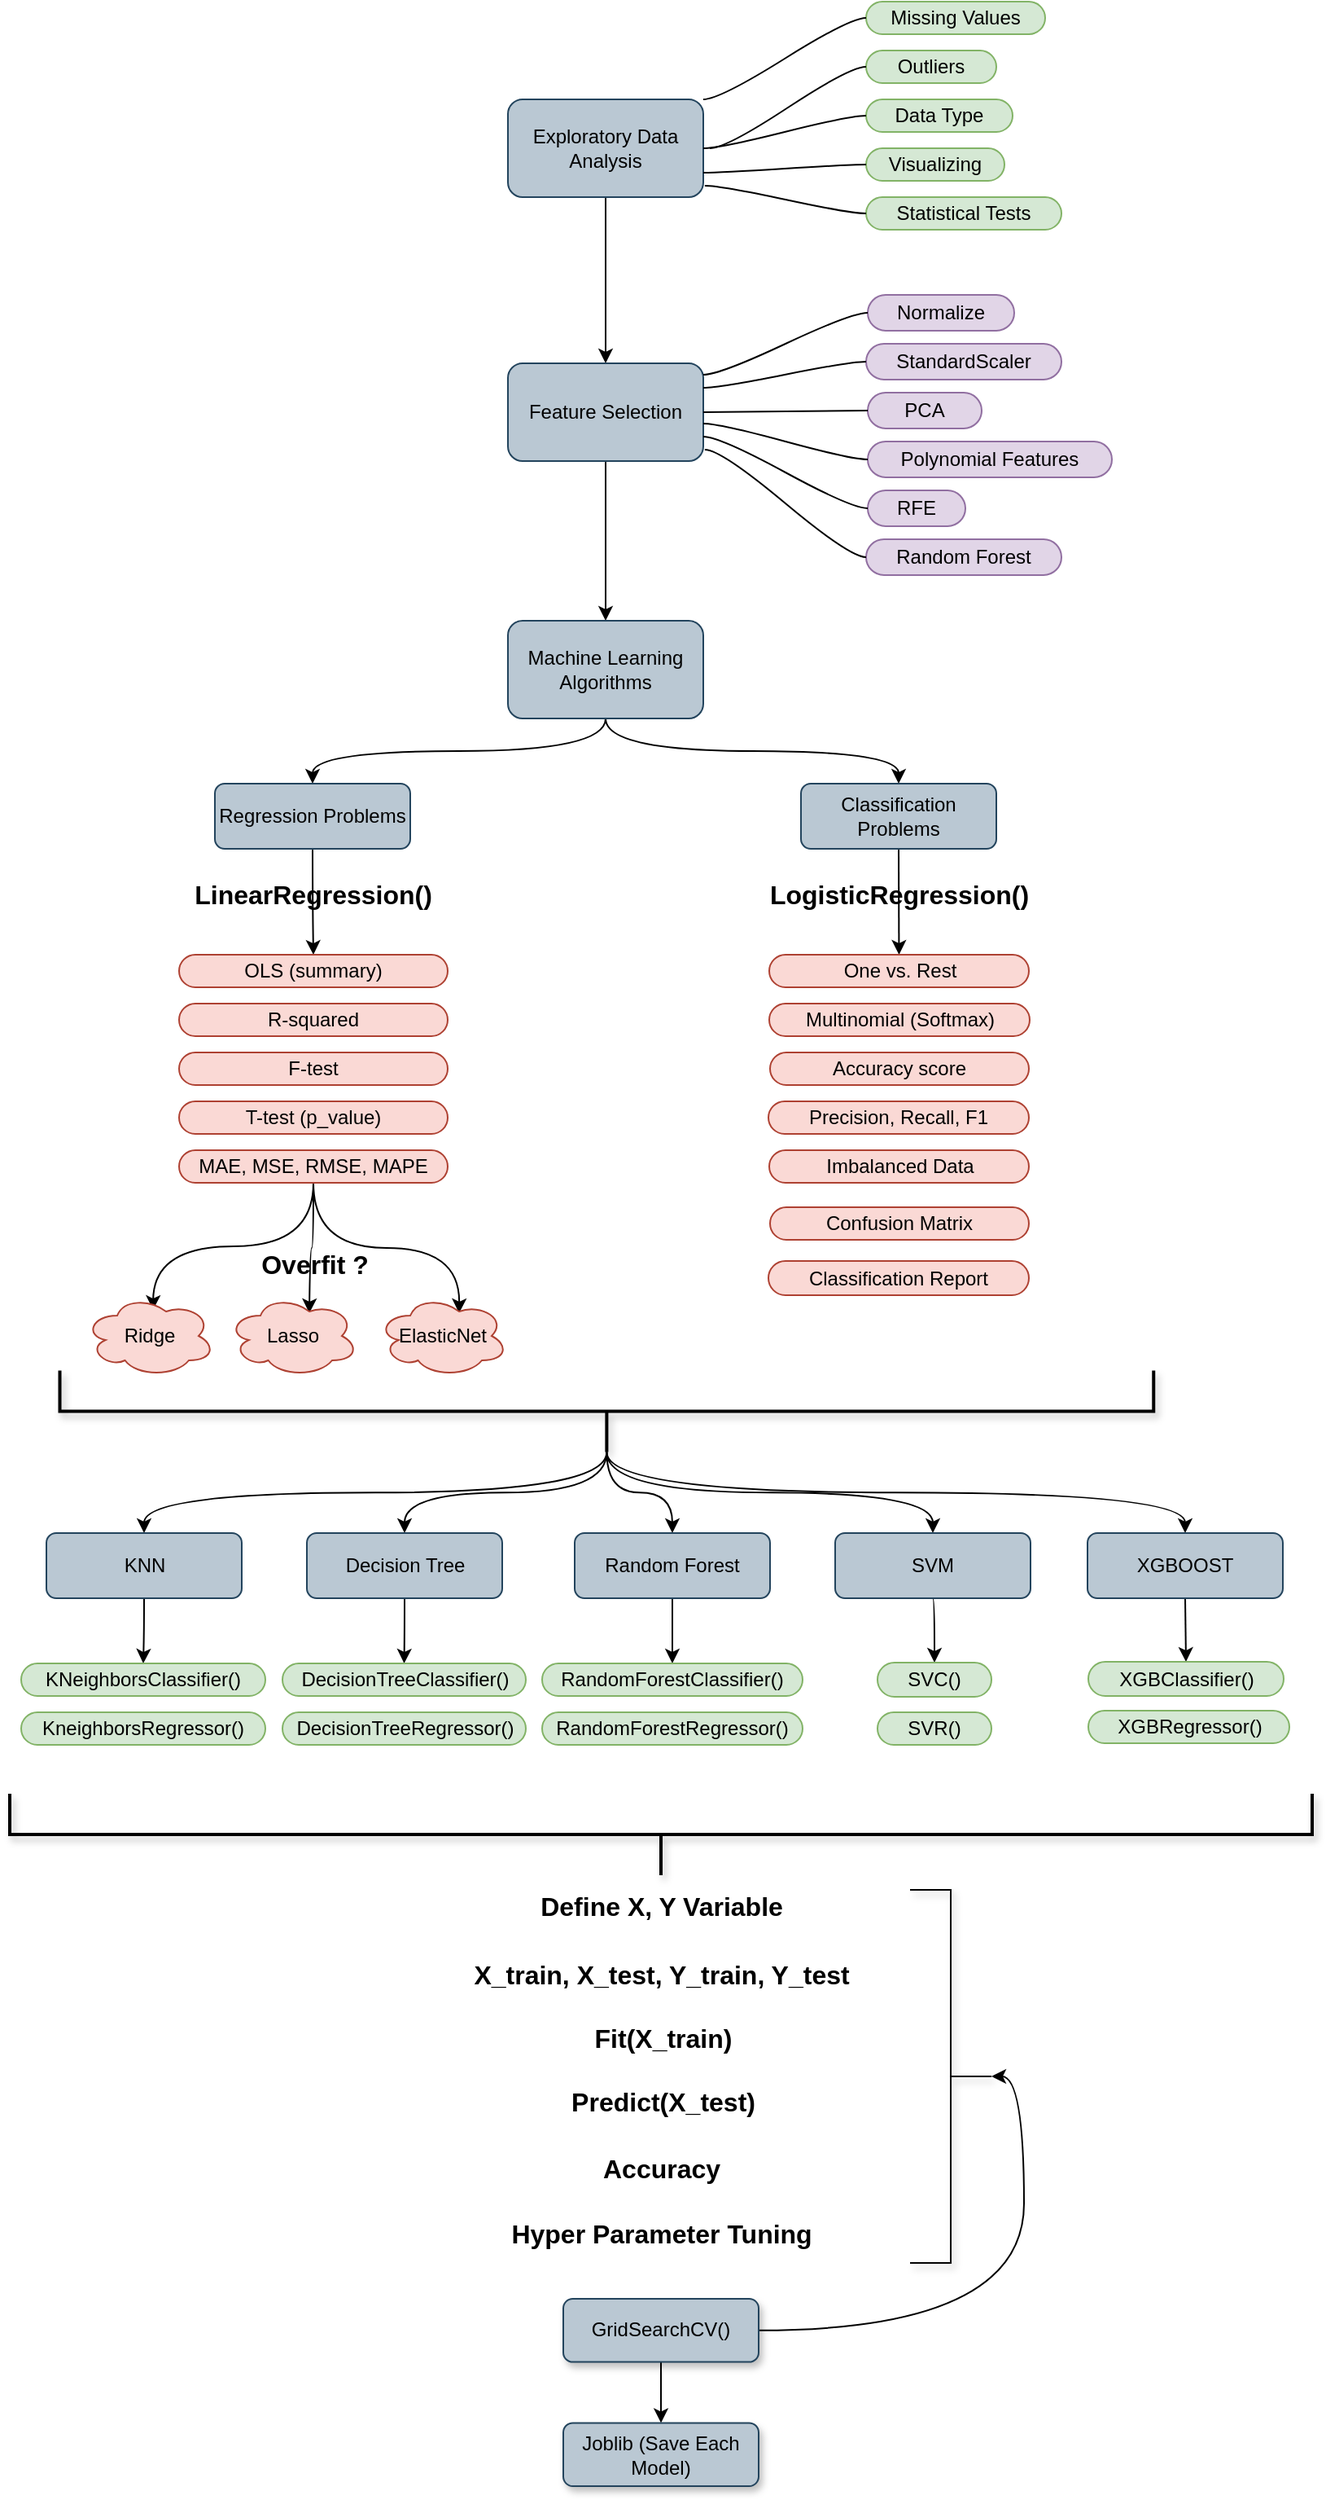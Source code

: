 <mxfile version="13.7.8" type="github">
  <diagram id="SDOjbHITb3nEsY1hZjKi" name="Page-1">
    <mxGraphModel dx="868" dy="450" grid="1" gridSize="10" guides="1" tooltips="1" connect="1" arrows="1" fold="1" page="1" pageScale="1" pageWidth="827" pageHeight="1169" math="0" shadow="0">
      <root>
        <mxCell id="0" />
        <mxCell id="1" parent="0" />
        <mxCell id="nVEb8yxImJKO0YLS9N0J-5" style="edgeStyle=orthogonalEdgeStyle;curved=1;rounded=0;orthogonalLoop=1;jettySize=auto;html=1;exitX=0.5;exitY=1;exitDx=0;exitDy=0;" edge="1" parent="1" source="nVEb8yxImJKO0YLS9N0J-1" target="nVEb8yxImJKO0YLS9N0J-2">
          <mxGeometry relative="1" as="geometry" />
        </mxCell>
        <mxCell id="nVEb8yxImJKO0YLS9N0J-1" value="Exploratory Data Analysis" style="rounded=1;whiteSpace=wrap;html=1;strokeColor=#23445d;fillColor=#bac8d3;" vertex="1" parent="1">
          <mxGeometry x="320" y="70" width="120" height="60" as="geometry" />
        </mxCell>
        <mxCell id="nVEb8yxImJKO0YLS9N0J-6" style="edgeStyle=orthogonalEdgeStyle;curved=1;rounded=0;orthogonalLoop=1;jettySize=auto;html=1;exitX=0.5;exitY=1;exitDx=0;exitDy=0;entryX=0.5;entryY=0;entryDx=0;entryDy=0;" edge="1" parent="1" source="nVEb8yxImJKO0YLS9N0J-2" target="nVEb8yxImJKO0YLS9N0J-3">
          <mxGeometry relative="1" as="geometry" />
        </mxCell>
        <mxCell id="nVEb8yxImJKO0YLS9N0J-2" value="Feature Selection" style="rounded=1;whiteSpace=wrap;html=1;strokeColor=#23445d;fillColor=#bac8d3;" vertex="1" parent="1">
          <mxGeometry x="320" y="232" width="120" height="60" as="geometry" />
        </mxCell>
        <mxCell id="nVEb8yxImJKO0YLS9N0J-47" style="edgeStyle=orthogonalEdgeStyle;curved=1;rounded=0;orthogonalLoop=1;jettySize=auto;html=1;exitX=0.5;exitY=1;exitDx=0;exitDy=0;" edge="1" parent="1" source="nVEb8yxImJKO0YLS9N0J-3" target="nVEb8yxImJKO0YLS9N0J-45">
          <mxGeometry relative="1" as="geometry" />
        </mxCell>
        <mxCell id="nVEb8yxImJKO0YLS9N0J-48" style="edgeStyle=orthogonalEdgeStyle;curved=1;rounded=0;orthogonalLoop=1;jettySize=auto;html=1;exitX=0.5;exitY=1;exitDx=0;exitDy=0;entryX=0.5;entryY=0;entryDx=0;entryDy=0;" edge="1" parent="1" source="nVEb8yxImJKO0YLS9N0J-3" target="nVEb8yxImJKO0YLS9N0J-46">
          <mxGeometry relative="1" as="geometry" />
        </mxCell>
        <mxCell id="nVEb8yxImJKO0YLS9N0J-3" value="Machine Learning Algorithms" style="rounded=1;whiteSpace=wrap;html=1;strokeColor=#23445d;fillColor=#bac8d3;" vertex="1" parent="1">
          <mxGeometry x="320" y="390" width="120" height="60" as="geometry" />
        </mxCell>
        <mxCell id="nVEb8yxImJKO0YLS9N0J-15" value="Missing Values" style="whiteSpace=wrap;html=1;rounded=1;arcSize=50;align=center;verticalAlign=middle;strokeWidth=1;autosize=1;spacing=4;treeFolding=1;treeMoving=1;newEdgeStyle={&quot;edgeStyle&quot;:&quot;entityRelationEdgeStyle&quot;,&quot;startArrow&quot;:&quot;none&quot;,&quot;endArrow&quot;:&quot;none&quot;,&quot;segment&quot;:10,&quot;curved&quot;:1};fillColor=#d5e8d4;strokeColor=#82b366;" vertex="1" parent="1">
          <mxGeometry x="540" y="10" width="110" height="20" as="geometry" />
        </mxCell>
        <mxCell id="nVEb8yxImJKO0YLS9N0J-16" value="" style="edgeStyle=entityRelationEdgeStyle;startArrow=none;endArrow=none;segment=10;curved=1;exitX=1;exitY=0;exitDx=0;exitDy=0;" edge="1" target="nVEb8yxImJKO0YLS9N0J-15" parent="1" source="nVEb8yxImJKO0YLS9N0J-1">
          <mxGeometry relative="1" as="geometry">
            <mxPoint x="440" y="80" as="sourcePoint" />
          </mxGeometry>
        </mxCell>
        <mxCell id="nVEb8yxImJKO0YLS9N0J-17" value="Outliers" style="whiteSpace=wrap;html=1;rounded=1;arcSize=50;align=center;verticalAlign=middle;strokeWidth=1;autosize=1;spacing=4;treeFolding=1;treeMoving=1;newEdgeStyle={&quot;edgeStyle&quot;:&quot;entityRelationEdgeStyle&quot;,&quot;startArrow&quot;:&quot;none&quot;,&quot;endArrow&quot;:&quot;none&quot;,&quot;segment&quot;:10,&quot;curved&quot;:1};fillColor=#d5e8d4;strokeColor=#82b366;" vertex="1" parent="1">
          <mxGeometry x="540" y="40" width="80" height="20" as="geometry" />
        </mxCell>
        <mxCell id="nVEb8yxImJKO0YLS9N0J-18" value="" style="edgeStyle=entityRelationEdgeStyle;startArrow=none;endArrow=none;segment=10;curved=1;" edge="1" target="nVEb8yxImJKO0YLS9N0J-17" parent="1">
          <mxGeometry relative="1" as="geometry">
            <mxPoint x="444" y="100" as="sourcePoint" />
          </mxGeometry>
        </mxCell>
        <mxCell id="nVEb8yxImJKO0YLS9N0J-19" value="Data Type" style="whiteSpace=wrap;html=1;rounded=1;arcSize=50;align=center;verticalAlign=middle;strokeWidth=1;autosize=1;spacing=4;treeFolding=1;treeMoving=1;newEdgeStyle={&quot;edgeStyle&quot;:&quot;entityRelationEdgeStyle&quot;,&quot;startArrow&quot;:&quot;none&quot;,&quot;endArrow&quot;:&quot;none&quot;,&quot;segment&quot;:10,&quot;curved&quot;:1};fillColor=#d5e8d4;strokeColor=#82b366;" vertex="1" parent="1">
          <mxGeometry x="540" y="70" width="90" height="20" as="geometry" />
        </mxCell>
        <mxCell id="nVEb8yxImJKO0YLS9N0J-20" value="" style="edgeStyle=entityRelationEdgeStyle;startArrow=none;endArrow=none;segment=10;curved=1;exitX=1;exitY=0.5;exitDx=0;exitDy=0;" edge="1" target="nVEb8yxImJKO0YLS9N0J-19" parent="1" source="nVEb8yxImJKO0YLS9N0J-1">
          <mxGeometry relative="1" as="geometry">
            <mxPoint x="469" y="160" as="sourcePoint" />
          </mxGeometry>
        </mxCell>
        <mxCell id="nVEb8yxImJKO0YLS9N0J-21" value="Visualizing" style="whiteSpace=wrap;html=1;rounded=1;arcSize=50;align=center;verticalAlign=middle;strokeWidth=1;autosize=1;spacing=4;treeFolding=1;treeMoving=1;newEdgeStyle={&quot;edgeStyle&quot;:&quot;entityRelationEdgeStyle&quot;,&quot;startArrow&quot;:&quot;none&quot;,&quot;endArrow&quot;:&quot;none&quot;,&quot;segment&quot;:10,&quot;curved&quot;:1};fillColor=#d5e8d4;strokeColor=#82b366;" vertex="1" parent="1">
          <mxGeometry x="540" y="100" width="85" height="20" as="geometry" />
        </mxCell>
        <mxCell id="nVEb8yxImJKO0YLS9N0J-22" value="" style="edgeStyle=entityRelationEdgeStyle;startArrow=none;endArrow=none;segment=10;curved=1;exitX=1;exitY=0.75;exitDx=0;exitDy=0;" edge="1" target="nVEb8yxImJKO0YLS9N0J-21" parent="1" source="nVEb8yxImJKO0YLS9N0J-1">
          <mxGeometry relative="1" as="geometry">
            <mxPoint x="469" y="210" as="sourcePoint" />
          </mxGeometry>
        </mxCell>
        <mxCell id="nVEb8yxImJKO0YLS9N0J-23" value="Statistical Tests" style="whiteSpace=wrap;html=1;rounded=1;arcSize=50;align=center;verticalAlign=middle;strokeWidth=1;autosize=1;spacing=4;treeFolding=1;treeMoving=1;newEdgeStyle={&quot;edgeStyle&quot;:&quot;entityRelationEdgeStyle&quot;,&quot;startArrow&quot;:&quot;none&quot;,&quot;endArrow&quot;:&quot;none&quot;,&quot;segment&quot;:10,&quot;curved&quot;:1};fillColor=#d5e8d4;strokeColor=#82b366;" vertex="1" parent="1">
          <mxGeometry x="540" y="130" width="120" height="20" as="geometry" />
        </mxCell>
        <mxCell id="nVEb8yxImJKO0YLS9N0J-24" value="" style="edgeStyle=entityRelationEdgeStyle;startArrow=none;endArrow=none;segment=10;curved=1;exitX=1.008;exitY=0.883;exitDx=0;exitDy=0;exitPerimeter=0;" edge="1" target="nVEb8yxImJKO0YLS9N0J-23" parent="1" source="nVEb8yxImJKO0YLS9N0J-1">
          <mxGeometry relative="1" as="geometry">
            <mxPoint x="509" y="170" as="sourcePoint" />
          </mxGeometry>
        </mxCell>
        <mxCell id="nVEb8yxImJKO0YLS9N0J-25" value="Normalize" style="whiteSpace=wrap;html=1;rounded=1;arcSize=50;align=center;verticalAlign=middle;strokeWidth=1;autosize=1;spacing=4;treeFolding=1;treeMoving=1;newEdgeStyle={&quot;edgeStyle&quot;:&quot;entityRelationEdgeStyle&quot;,&quot;startArrow&quot;:&quot;none&quot;,&quot;endArrow&quot;:&quot;none&quot;,&quot;segment&quot;:10,&quot;curved&quot;:1};fillColor=#e1d5e7;strokeColor=#916FA1;" vertex="1" parent="1">
          <mxGeometry x="541" y="190" width="90" height="22" as="geometry" />
        </mxCell>
        <mxCell id="nVEb8yxImJKO0YLS9N0J-26" value="" style="edgeStyle=entityRelationEdgeStyle;startArrow=none;endArrow=none;segment=10;curved=1;exitX=1;exitY=0.117;exitDx=0;exitDy=0;exitPerimeter=0;" edge="1" target="nVEb8yxImJKO0YLS9N0J-25" parent="1" source="nVEb8yxImJKO0YLS9N0J-2">
          <mxGeometry relative="1" as="geometry">
            <mxPoint x="490" y="252" as="sourcePoint" />
          </mxGeometry>
        </mxCell>
        <mxCell id="nVEb8yxImJKO0YLS9N0J-27" value="StandardScaler" style="whiteSpace=wrap;html=1;rounded=1;arcSize=50;align=center;verticalAlign=middle;strokeWidth=1;autosize=1;spacing=4;treeFolding=1;treeMoving=1;newEdgeStyle={&quot;edgeStyle&quot;:&quot;entityRelationEdgeStyle&quot;,&quot;startArrow&quot;:&quot;none&quot;,&quot;endArrow&quot;:&quot;none&quot;,&quot;segment&quot;:10,&quot;curved&quot;:1};fillColor=#e1d5e7;strokeColor=#916FA1;" vertex="1" parent="1">
          <mxGeometry x="540" y="220" width="120" height="22" as="geometry" />
        </mxCell>
        <mxCell id="nVEb8yxImJKO0YLS9N0J-28" value="" style="edgeStyle=entityRelationEdgeStyle;startArrow=none;endArrow=none;segment=10;curved=1;exitX=1;exitY=0.25;exitDx=0;exitDy=0;" edge="1" target="nVEb8yxImJKO0YLS9N0J-27" parent="1" source="nVEb8yxImJKO0YLS9N0J-2">
          <mxGeometry relative="1" as="geometry">
            <mxPoint x="481" y="282" as="sourcePoint" />
          </mxGeometry>
        </mxCell>
        <mxCell id="nVEb8yxImJKO0YLS9N0J-29" value="PCA" style="whiteSpace=wrap;html=1;rounded=1;arcSize=50;align=center;verticalAlign=middle;strokeWidth=1;autosize=1;spacing=4;treeFolding=1;treeMoving=1;newEdgeStyle={&quot;edgeStyle&quot;:&quot;entityRelationEdgeStyle&quot;,&quot;startArrow&quot;:&quot;none&quot;,&quot;endArrow&quot;:&quot;none&quot;,&quot;segment&quot;:10,&quot;curved&quot;:1};fillColor=#e1d5e7;strokeColor=#916FA1;" vertex="1" parent="1">
          <mxGeometry x="541" y="250" width="70" height="22" as="geometry" />
        </mxCell>
        <mxCell id="nVEb8yxImJKO0YLS9N0J-30" value="" style="edgeStyle=entityRelationEdgeStyle;startArrow=none;endArrow=none;segment=10;curved=1;exitX=1;exitY=0.5;exitDx=0;exitDy=0;" edge="1" target="nVEb8yxImJKO0YLS9N0J-29" parent="1" source="nVEb8yxImJKO0YLS9N0J-2">
          <mxGeometry relative="1" as="geometry">
            <mxPoint x="481" y="312" as="sourcePoint" />
          </mxGeometry>
        </mxCell>
        <mxCell id="nVEb8yxImJKO0YLS9N0J-31" value="Polynomial Features" style="whiteSpace=wrap;html=1;rounded=1;arcSize=50;align=center;verticalAlign=middle;strokeWidth=1;autosize=1;spacing=4;treeFolding=1;treeMoving=1;newEdgeStyle={&quot;edgeStyle&quot;:&quot;entityRelationEdgeStyle&quot;,&quot;startArrow&quot;:&quot;none&quot;,&quot;endArrow&quot;:&quot;none&quot;,&quot;segment&quot;:10,&quot;curved&quot;:1};fillColor=#e1d5e7;strokeColor=#916FA1;" vertex="1" parent="1">
          <mxGeometry x="541" y="280" width="150" height="22" as="geometry" />
        </mxCell>
        <mxCell id="nVEb8yxImJKO0YLS9N0J-32" value="" style="edgeStyle=entityRelationEdgeStyle;startArrow=none;endArrow=none;segment=10;curved=1;exitX=1;exitY=0.617;exitDx=0;exitDy=0;exitPerimeter=0;" edge="1" target="nVEb8yxImJKO0YLS9N0J-31" parent="1" source="nVEb8yxImJKO0YLS9N0J-2">
          <mxGeometry relative="1" as="geometry">
            <mxPoint x="482" y="342" as="sourcePoint" />
          </mxGeometry>
        </mxCell>
        <mxCell id="nVEb8yxImJKO0YLS9N0J-33" value="RFE" style="whiteSpace=wrap;html=1;rounded=1;arcSize=50;align=center;verticalAlign=middle;strokeWidth=1;autosize=1;spacing=4;treeFolding=1;treeMoving=1;newEdgeStyle={&quot;edgeStyle&quot;:&quot;entityRelationEdgeStyle&quot;,&quot;startArrow&quot;:&quot;none&quot;,&quot;endArrow&quot;:&quot;none&quot;,&quot;segment&quot;:10,&quot;curved&quot;:1};fillColor=#e1d5e7;strokeColor=#916FA1;" vertex="1" parent="1">
          <mxGeometry x="541" y="310" width="60" height="22" as="geometry" />
        </mxCell>
        <mxCell id="nVEb8yxImJKO0YLS9N0J-34" value="" style="edgeStyle=entityRelationEdgeStyle;startArrow=none;endArrow=none;segment=10;curved=1;exitX=1;exitY=0.75;exitDx=0;exitDy=0;" edge="1" target="nVEb8yxImJKO0YLS9N0J-33" parent="1" source="nVEb8yxImJKO0YLS9N0J-2">
          <mxGeometry relative="1" as="geometry">
            <mxPoint x="482" y="372" as="sourcePoint" />
          </mxGeometry>
        </mxCell>
        <mxCell id="nVEb8yxImJKO0YLS9N0J-35" value="Random Forest" style="whiteSpace=wrap;html=1;rounded=1;arcSize=50;align=center;verticalAlign=middle;strokeWidth=1;autosize=1;spacing=4;treeFolding=1;treeMoving=1;newEdgeStyle={&quot;edgeStyle&quot;:&quot;entityRelationEdgeStyle&quot;,&quot;startArrow&quot;:&quot;none&quot;,&quot;endArrow&quot;:&quot;none&quot;,&quot;segment&quot;:10,&quot;curved&quot;:1};fillColor=#e1d5e7;strokeColor=#916FA1;" vertex="1" parent="1">
          <mxGeometry x="540" y="340" width="120" height="22" as="geometry" />
        </mxCell>
        <mxCell id="nVEb8yxImJKO0YLS9N0J-36" value="" style="edgeStyle=entityRelationEdgeStyle;startArrow=none;endArrow=none;segment=10;curved=1;exitX=1.008;exitY=0.883;exitDx=0;exitDy=0;exitPerimeter=0;" edge="1" target="nVEb8yxImJKO0YLS9N0J-35" parent="1" source="nVEb8yxImJKO0YLS9N0J-2">
          <mxGeometry relative="1" as="geometry">
            <mxPoint x="482" y="402" as="sourcePoint" />
          </mxGeometry>
        </mxCell>
        <mxCell id="nVEb8yxImJKO0YLS9N0J-60" style="edgeStyle=orthogonalEdgeStyle;curved=1;rounded=0;orthogonalLoop=1;jettySize=auto;html=1;exitX=0.5;exitY=1;exitDx=0;exitDy=0;entryX=0.5;entryY=0;entryDx=0;entryDy=0;" edge="1" parent="1" source="nVEb8yxImJKO0YLS9N0J-45" target="nVEb8yxImJKO0YLS9N0J-49">
          <mxGeometry relative="1" as="geometry" />
        </mxCell>
        <mxCell id="nVEb8yxImJKO0YLS9N0J-45" value="Regression Problems" style="rounded=1;whiteSpace=wrap;html=1;strokeColor=#23445d;fillColor=#bac8d3;" vertex="1" parent="1">
          <mxGeometry x="140" y="490" width="120" height="40" as="geometry" />
        </mxCell>
        <mxCell id="nVEb8yxImJKO0YLS9N0J-73" style="edgeStyle=orthogonalEdgeStyle;curved=1;rounded=0;orthogonalLoop=1;jettySize=auto;html=1;exitX=0.5;exitY=1;exitDx=0;exitDy=0;entryX=0.5;entryY=0;entryDx=0;entryDy=0;" edge="1" parent="1" source="nVEb8yxImJKO0YLS9N0J-46" target="nVEb8yxImJKO0YLS9N0J-68">
          <mxGeometry relative="1" as="geometry" />
        </mxCell>
        <mxCell id="nVEb8yxImJKO0YLS9N0J-46" value="Classification Problems" style="rounded=1;whiteSpace=wrap;html=1;strokeColor=#23445d;fillColor=#bac8d3;" vertex="1" parent="1">
          <mxGeometry x="500" y="490" width="120" height="40" as="geometry" />
        </mxCell>
        <mxCell id="nVEb8yxImJKO0YLS9N0J-49" value="OLS (summary)" style="whiteSpace=wrap;html=1;rounded=1;arcSize=50;align=center;verticalAlign=middle;strokeWidth=1;autosize=1;spacing=4;treeFolding=1;treeMoving=1;newEdgeStyle={&quot;edgeStyle&quot;:&quot;entityRelationEdgeStyle&quot;,&quot;startArrow&quot;:&quot;none&quot;,&quot;endArrow&quot;:&quot;none&quot;,&quot;segment&quot;:10,&quot;curved&quot;:1};fillColor=#fad9d5;strokeColor=#ae4132;" vertex="1" parent="1">
          <mxGeometry x="118" y="595" width="165" height="20" as="geometry" />
        </mxCell>
        <mxCell id="nVEb8yxImJKO0YLS9N0J-52" value="R-squared" style="whiteSpace=wrap;html=1;rounded=1;arcSize=50;align=center;verticalAlign=middle;strokeWidth=1;autosize=1;spacing=4;treeFolding=1;treeMoving=1;newEdgeStyle={&quot;edgeStyle&quot;:&quot;entityRelationEdgeStyle&quot;,&quot;startArrow&quot;:&quot;none&quot;,&quot;endArrow&quot;:&quot;none&quot;,&quot;segment&quot;:10,&quot;curved&quot;:1};fillColor=#fad9d5;strokeColor=#ae4132;" vertex="1" parent="1">
          <mxGeometry x="118" y="625" width="165" height="20" as="geometry" />
        </mxCell>
        <mxCell id="nVEb8yxImJKO0YLS9N0J-54" value="F-test" style="whiteSpace=wrap;html=1;rounded=1;arcSize=50;align=center;verticalAlign=middle;strokeWidth=1;autosize=1;spacing=4;treeFolding=1;treeMoving=1;newEdgeStyle={&quot;edgeStyle&quot;:&quot;entityRelationEdgeStyle&quot;,&quot;startArrow&quot;:&quot;none&quot;,&quot;endArrow&quot;:&quot;none&quot;,&quot;segment&quot;:10,&quot;curved&quot;:1};fillColor=#fad9d5;strokeColor=#ae4132;" vertex="1" parent="1">
          <mxGeometry x="118" y="655" width="165" height="20" as="geometry" />
        </mxCell>
        <mxCell id="nVEb8yxImJKO0YLS9N0J-55" value="T-test (p_value)" style="whiteSpace=wrap;html=1;rounded=1;arcSize=50;align=center;verticalAlign=middle;strokeWidth=1;autosize=1;spacing=4;treeFolding=1;treeMoving=1;newEdgeStyle={&quot;edgeStyle&quot;:&quot;entityRelationEdgeStyle&quot;,&quot;startArrow&quot;:&quot;none&quot;,&quot;endArrow&quot;:&quot;none&quot;,&quot;segment&quot;:10,&quot;curved&quot;:1};fillColor=#fad9d5;strokeColor=#ae4132;" vertex="1" parent="1">
          <mxGeometry x="118" y="685" width="165" height="20" as="geometry" />
        </mxCell>
        <mxCell id="nVEb8yxImJKO0YLS9N0J-65" style="edgeStyle=orthogonalEdgeStyle;curved=1;rounded=0;orthogonalLoop=1;jettySize=auto;html=1;exitX=0.5;exitY=1;exitDx=0;exitDy=0;entryX=0.525;entryY=0.16;entryDx=0;entryDy=0;entryPerimeter=0;" edge="1" parent="1" source="nVEb8yxImJKO0YLS9N0J-56">
          <mxGeometry relative="1" as="geometry">
            <mxPoint x="102" y="813" as="targetPoint" />
          </mxGeometry>
        </mxCell>
        <mxCell id="nVEb8yxImJKO0YLS9N0J-66" style="edgeStyle=orthogonalEdgeStyle;curved=1;rounded=0;orthogonalLoop=1;jettySize=auto;html=1;exitX=0.5;exitY=1;exitDx=0;exitDy=0;entryX=0.625;entryY=0.2;entryDx=0;entryDy=0;entryPerimeter=0;" edge="1" parent="1" source="nVEb8yxImJKO0YLS9N0J-56">
          <mxGeometry relative="1" as="geometry">
            <mxPoint x="198" y="815" as="targetPoint" />
          </mxGeometry>
        </mxCell>
        <mxCell id="nVEb8yxImJKO0YLS9N0J-67" style="edgeStyle=orthogonalEdgeStyle;curved=1;rounded=0;orthogonalLoop=1;jettySize=auto;html=1;exitX=0.5;exitY=1;exitDx=0;exitDy=0;entryX=0.625;entryY=0.2;entryDx=0;entryDy=0;entryPerimeter=0;" edge="1" parent="1" source="nVEb8yxImJKO0YLS9N0J-56">
          <mxGeometry relative="1" as="geometry">
            <mxPoint x="290" y="815" as="targetPoint" />
          </mxGeometry>
        </mxCell>
        <mxCell id="nVEb8yxImJKO0YLS9N0J-56" value="MAE, MSE, RMSE, MAPE" style="whiteSpace=wrap;html=1;rounded=1;arcSize=50;align=center;verticalAlign=middle;strokeWidth=1;autosize=1;spacing=4;treeFolding=1;treeMoving=1;newEdgeStyle={&quot;edgeStyle&quot;:&quot;entityRelationEdgeStyle&quot;,&quot;startArrow&quot;:&quot;none&quot;,&quot;endArrow&quot;:&quot;none&quot;,&quot;segment&quot;:10,&quot;curved&quot;:1};fillColor=#fad9d5;strokeColor=#ae4132;" vertex="1" parent="1">
          <mxGeometry x="118" y="715" width="165" height="20" as="geometry" />
        </mxCell>
        <mxCell id="nVEb8yxImJKO0YLS9N0J-61" value="Ridge" style="ellipse;shape=cloud;whiteSpace=wrap;html=1;strokeColor=#ae4132;fillColor=#fad9d5;" vertex="1" parent="1">
          <mxGeometry x="60" y="804" width="80" height="50" as="geometry" />
        </mxCell>
        <mxCell id="nVEb8yxImJKO0YLS9N0J-62" value="Lasso" style="ellipse;shape=cloud;whiteSpace=wrap;html=1;strokeColor=#ae4132;fillColor=#fad9d5;" vertex="1" parent="1">
          <mxGeometry x="148" y="804" width="80" height="50" as="geometry" />
        </mxCell>
        <mxCell id="nVEb8yxImJKO0YLS9N0J-63" value="ElasticNet" style="ellipse;shape=cloud;whiteSpace=wrap;html=1;strokeColor=#ae4132;fillColor=#fad9d5;" vertex="1" parent="1">
          <mxGeometry x="240" y="804" width="80" height="50" as="geometry" />
        </mxCell>
        <mxCell id="nVEb8yxImJKO0YLS9N0J-64" value="&lt;b&gt;&lt;font style=&quot;font-size: 16px&quot;&gt;Overfit ?&lt;/font&gt;&lt;/b&gt;" style="text;html=1;align=center;verticalAlign=middle;resizable=0;points=[];autosize=1;" vertex="1" parent="1">
          <mxGeometry x="160.5" y="775" width="80" height="20" as="geometry" />
        </mxCell>
        <mxCell id="nVEb8yxImJKO0YLS9N0J-68" value="One vs. Rest" style="whiteSpace=wrap;html=1;rounded=1;arcSize=50;align=center;verticalAlign=middle;strokeWidth=1;autosize=1;spacing=4;treeFolding=1;treeMoving=1;newEdgeStyle={&quot;edgeStyle&quot;:&quot;entityRelationEdgeStyle&quot;,&quot;startArrow&quot;:&quot;none&quot;,&quot;endArrow&quot;:&quot;none&quot;,&quot;segment&quot;:10,&quot;curved&quot;:1};fillColor=#fad9d5;strokeColor=#ae4132;" vertex="1" parent="1">
          <mxGeometry x="480.5" y="595" width="159.5" height="20" as="geometry" />
        </mxCell>
        <mxCell id="nVEb8yxImJKO0YLS9N0J-69" value="Multinomial (Softmax)" style="whiteSpace=wrap;html=1;rounded=1;arcSize=50;align=center;verticalAlign=middle;strokeWidth=1;autosize=1;spacing=4;treeFolding=1;treeMoving=1;newEdgeStyle={&quot;edgeStyle&quot;:&quot;entityRelationEdgeStyle&quot;,&quot;startArrow&quot;:&quot;none&quot;,&quot;endArrow&quot;:&quot;none&quot;,&quot;segment&quot;:10,&quot;curved&quot;:1};fillColor=#fad9d5;strokeColor=#ae4132;" vertex="1" parent="1">
          <mxGeometry x="480.5" y="625" width="160" height="20" as="geometry" />
        </mxCell>
        <mxCell id="nVEb8yxImJKO0YLS9N0J-70" value="Accuracy score" style="whiteSpace=wrap;html=1;rounded=1;arcSize=50;align=center;verticalAlign=middle;strokeWidth=1;autosize=1;spacing=4;treeFolding=1;treeMoving=1;newEdgeStyle={&quot;edgeStyle&quot;:&quot;entityRelationEdgeStyle&quot;,&quot;startArrow&quot;:&quot;none&quot;,&quot;endArrow&quot;:&quot;none&quot;,&quot;segment&quot;:10,&quot;curved&quot;:1};fillColor=#fad9d5;strokeColor=#ae4132;" vertex="1" parent="1">
          <mxGeometry x="481" y="655" width="159" height="20" as="geometry" />
        </mxCell>
        <mxCell id="nVEb8yxImJKO0YLS9N0J-71" value="Precision, Recall, F1" style="whiteSpace=wrap;html=1;rounded=1;arcSize=50;align=center;verticalAlign=middle;strokeWidth=1;autosize=1;spacing=4;treeFolding=1;treeMoving=1;newEdgeStyle={&quot;edgeStyle&quot;:&quot;entityRelationEdgeStyle&quot;,&quot;startArrow&quot;:&quot;none&quot;,&quot;endArrow&quot;:&quot;none&quot;,&quot;segment&quot;:10,&quot;curved&quot;:1};fillColor=#fad9d5;strokeColor=#ae4132;" vertex="1" parent="1">
          <mxGeometry x="480" y="685" width="160" height="20" as="geometry" />
        </mxCell>
        <mxCell id="nVEb8yxImJKO0YLS9N0J-72" value="Imbalanced Data" style="whiteSpace=wrap;html=1;rounded=1;arcSize=50;align=center;verticalAlign=middle;strokeWidth=1;autosize=1;spacing=4;treeFolding=1;treeMoving=1;newEdgeStyle={&quot;edgeStyle&quot;:&quot;entityRelationEdgeStyle&quot;,&quot;startArrow&quot;:&quot;none&quot;,&quot;endArrow&quot;:&quot;none&quot;,&quot;segment&quot;:10,&quot;curved&quot;:1};fillColor=#fad9d5;strokeColor=#ae4132;" vertex="1" parent="1">
          <mxGeometry x="480.5" y="715" width="159.5" height="20" as="geometry" />
        </mxCell>
        <mxCell id="nVEb8yxImJKO0YLS9N0J-85" style="edgeStyle=orthogonalEdgeStyle;curved=1;rounded=0;orthogonalLoop=1;jettySize=auto;html=1;exitX=0;exitY=0.5;exitDx=0;exitDy=0;exitPerimeter=0;entryX=0.5;entryY=0;entryDx=0;entryDy=0;" edge="1" parent="1" source="nVEb8yxImJKO0YLS9N0J-75" target="nVEb8yxImJKO0YLS9N0J-76">
          <mxGeometry relative="1" as="geometry" />
        </mxCell>
        <mxCell id="nVEb8yxImJKO0YLS9N0J-86" style="edgeStyle=orthogonalEdgeStyle;curved=1;rounded=0;orthogonalLoop=1;jettySize=auto;html=1;exitX=0;exitY=0.5;exitDx=0;exitDy=0;exitPerimeter=0;entryX=0.5;entryY=0;entryDx=0;entryDy=0;" edge="1" parent="1" source="nVEb8yxImJKO0YLS9N0J-75" target="nVEb8yxImJKO0YLS9N0J-77">
          <mxGeometry relative="1" as="geometry" />
        </mxCell>
        <mxCell id="nVEb8yxImJKO0YLS9N0J-87" style="edgeStyle=orthogonalEdgeStyle;curved=1;rounded=0;orthogonalLoop=1;jettySize=auto;html=1;exitX=0;exitY=0.5;exitDx=0;exitDy=0;exitPerimeter=0;entryX=0.5;entryY=0;entryDx=0;entryDy=0;" edge="1" parent="1" source="nVEb8yxImJKO0YLS9N0J-75" target="nVEb8yxImJKO0YLS9N0J-78">
          <mxGeometry relative="1" as="geometry" />
        </mxCell>
        <mxCell id="nVEb8yxImJKO0YLS9N0J-88" style="edgeStyle=orthogonalEdgeStyle;curved=1;rounded=0;orthogonalLoop=1;jettySize=auto;html=1;exitX=0;exitY=0.5;exitDx=0;exitDy=0;exitPerimeter=0;entryX=0.5;entryY=0;entryDx=0;entryDy=0;" edge="1" parent="1" source="nVEb8yxImJKO0YLS9N0J-75" target="nVEb8yxImJKO0YLS9N0J-79">
          <mxGeometry relative="1" as="geometry" />
        </mxCell>
        <mxCell id="nVEb8yxImJKO0YLS9N0J-89" style="edgeStyle=orthogonalEdgeStyle;curved=1;rounded=0;orthogonalLoop=1;jettySize=auto;html=1;exitX=0;exitY=0.5;exitDx=0;exitDy=0;exitPerimeter=0;entryX=0.5;entryY=0;entryDx=0;entryDy=0;" edge="1" parent="1" source="nVEb8yxImJKO0YLS9N0J-75" target="nVEb8yxImJKO0YLS9N0J-80">
          <mxGeometry relative="1" as="geometry" />
        </mxCell>
        <mxCell id="nVEb8yxImJKO0YLS9N0J-75" value="" style="strokeWidth=2;html=1;shape=mxgraph.flowchart.annotation_2;align=left;labelPosition=right;pointerEvents=1;fillColor=#C3ABD0;rotation=-90;shadow=1;sketch=0;" vertex="1" parent="1">
          <mxGeometry x="355.69" y="539.32" width="50" height="671.87" as="geometry" />
        </mxCell>
        <mxCell id="nVEb8yxImJKO0YLS9N0J-93" style="edgeStyle=orthogonalEdgeStyle;curved=1;rounded=0;orthogonalLoop=1;jettySize=auto;html=1;exitX=0.5;exitY=1;exitDx=0;exitDy=0;entryX=0.5;entryY=0;entryDx=0;entryDy=0;" edge="1" parent="1" source="nVEb8yxImJKO0YLS9N0J-76" target="nVEb8yxImJKO0YLS9N0J-91">
          <mxGeometry relative="1" as="geometry" />
        </mxCell>
        <mxCell id="nVEb8yxImJKO0YLS9N0J-76" value="KNN" style="rounded=1;whiteSpace=wrap;html=1;strokeColor=#23445d;fillColor=#bac8d3;" vertex="1" parent="1">
          <mxGeometry x="36.5" y="950" width="120" height="40" as="geometry" />
        </mxCell>
        <mxCell id="nVEb8yxImJKO0YLS9N0J-96" style="edgeStyle=orthogonalEdgeStyle;curved=1;rounded=0;orthogonalLoop=1;jettySize=auto;html=1;exitX=0.5;exitY=1;exitDx=0;exitDy=0;entryX=0.5;entryY=0;entryDx=0;entryDy=0;" edge="1" parent="1" source="nVEb8yxImJKO0YLS9N0J-77" target="nVEb8yxImJKO0YLS9N0J-94">
          <mxGeometry relative="1" as="geometry" />
        </mxCell>
        <mxCell id="nVEb8yxImJKO0YLS9N0J-77" value="Decision Tree" style="rounded=1;whiteSpace=wrap;html=1;strokeColor=#23445d;fillColor=#bac8d3;" vertex="1" parent="1">
          <mxGeometry x="196.5" y="950" width="120" height="40" as="geometry" />
        </mxCell>
        <mxCell id="nVEb8yxImJKO0YLS9N0J-99" style="edgeStyle=orthogonalEdgeStyle;curved=1;rounded=0;orthogonalLoop=1;jettySize=auto;html=1;exitX=0.5;exitY=1;exitDx=0;exitDy=0;entryX=0.5;entryY=0;entryDx=0;entryDy=0;" edge="1" parent="1" source="nVEb8yxImJKO0YLS9N0J-78" target="nVEb8yxImJKO0YLS9N0J-97">
          <mxGeometry relative="1" as="geometry" />
        </mxCell>
        <mxCell id="nVEb8yxImJKO0YLS9N0J-78" value="Random Forest" style="rounded=1;whiteSpace=wrap;html=1;strokeColor=#23445d;fillColor=#bac8d3;" vertex="1" parent="1">
          <mxGeometry x="361" y="950" width="120" height="40" as="geometry" />
        </mxCell>
        <mxCell id="nVEb8yxImJKO0YLS9N0J-102" style="edgeStyle=orthogonalEdgeStyle;curved=1;rounded=0;orthogonalLoop=1;jettySize=auto;html=1;exitX=0.5;exitY=1;exitDx=0;exitDy=0;entryX=0.5;entryY=0;entryDx=0;entryDy=0;" edge="1" parent="1" source="nVEb8yxImJKO0YLS9N0J-79" target="nVEb8yxImJKO0YLS9N0J-100">
          <mxGeometry relative="1" as="geometry" />
        </mxCell>
        <mxCell id="nVEb8yxImJKO0YLS9N0J-79" value="SVM" style="rounded=1;whiteSpace=wrap;html=1;strokeColor=#23445d;fillColor=#bac8d3;" vertex="1" parent="1">
          <mxGeometry x="521" y="950" width="120" height="40" as="geometry" />
        </mxCell>
        <mxCell id="nVEb8yxImJKO0YLS9N0J-105" style="edgeStyle=orthogonalEdgeStyle;curved=1;rounded=0;orthogonalLoop=1;jettySize=auto;html=1;exitX=0.5;exitY=1;exitDx=0;exitDy=0;entryX=0.5;entryY=0;entryDx=0;entryDy=0;" edge="1" parent="1" source="nVEb8yxImJKO0YLS9N0J-80" target="nVEb8yxImJKO0YLS9N0J-103">
          <mxGeometry relative="1" as="geometry" />
        </mxCell>
        <mxCell id="nVEb8yxImJKO0YLS9N0J-80" value="XGBOOST" style="rounded=1;whiteSpace=wrap;html=1;strokeColor=#23445d;fillColor=#bac8d3;" vertex="1" parent="1">
          <mxGeometry x="676" y="950" width="120" height="40" as="geometry" />
        </mxCell>
        <mxCell id="nVEb8yxImJKO0YLS9N0J-81" value="&lt;b&gt;&lt;font style=&quot;font-size: 16px&quot;&gt;LinearRegression()&lt;/font&gt;&lt;/b&gt;" style="text;html=1;align=center;verticalAlign=middle;resizable=0;points=[];autosize=1;" vertex="1" parent="1">
          <mxGeometry x="120" y="548" width="160" height="20" as="geometry" />
        </mxCell>
        <mxCell id="nVEb8yxImJKO0YLS9N0J-82" value="&lt;b&gt;&lt;font style=&quot;font-size: 16px&quot;&gt;LogisticRegression()&lt;/font&gt;&lt;/b&gt;" style="text;html=1;align=center;verticalAlign=middle;resizable=0;points=[];autosize=1;" vertex="1" parent="1">
          <mxGeometry x="475" y="548" width="170" height="20" as="geometry" />
        </mxCell>
        <mxCell id="nVEb8yxImJKO0YLS9N0J-83" value="Confusion Matrix" style="whiteSpace=wrap;html=1;rounded=1;arcSize=50;align=center;verticalAlign=middle;strokeWidth=1;autosize=1;spacing=4;treeFolding=1;treeMoving=1;newEdgeStyle={&quot;edgeStyle&quot;:&quot;entityRelationEdgeStyle&quot;,&quot;startArrow&quot;:&quot;none&quot;,&quot;endArrow&quot;:&quot;none&quot;,&quot;segment&quot;:10,&quot;curved&quot;:1};fillColor=#fad9d5;strokeColor=#ae4132;" vertex="1" parent="1">
          <mxGeometry x="481" y="750" width="159" height="20" as="geometry" />
        </mxCell>
        <mxCell id="nVEb8yxImJKO0YLS9N0J-84" value="Classification Report" style="whiteSpace=wrap;html=1;rounded=1;arcSize=50;align=center;verticalAlign=middle;strokeWidth=1;autosize=1;spacing=4;treeFolding=1;treeMoving=1;newEdgeStyle={&quot;edgeStyle&quot;:&quot;entityRelationEdgeStyle&quot;,&quot;startArrow&quot;:&quot;none&quot;,&quot;endArrow&quot;:&quot;none&quot;,&quot;segment&quot;:10,&quot;curved&quot;:1};fillColor=#fad9d5;strokeColor=#ae4132;" vertex="1" parent="1">
          <mxGeometry x="480" y="783" width="160" height="21" as="geometry" />
        </mxCell>
        <mxCell id="nVEb8yxImJKO0YLS9N0J-91" value="KNeighborsClassifier()" style="whiteSpace=wrap;html=1;rounded=1;arcSize=50;align=center;verticalAlign=middle;strokeWidth=1;autosize=1;spacing=4;treeFolding=1;treeMoving=1;newEdgeStyle={&quot;edgeStyle&quot;:&quot;entityRelationEdgeStyle&quot;,&quot;startArrow&quot;:&quot;none&quot;,&quot;endArrow&quot;:&quot;none&quot;,&quot;segment&quot;:10,&quot;curved&quot;:1};fillColor=#d5e8d4;strokeColor=#82b366;" vertex="1" parent="1">
          <mxGeometry x="21" y="1030" width="150" height="20" as="geometry" />
        </mxCell>
        <mxCell id="nVEb8yxImJKO0YLS9N0J-92" value="KneighborsRegressor()" style="whiteSpace=wrap;html=1;rounded=1;arcSize=50;align=center;verticalAlign=middle;strokeWidth=1;autosize=1;spacing=4;treeFolding=1;treeMoving=1;newEdgeStyle={&quot;edgeStyle&quot;:&quot;entityRelationEdgeStyle&quot;,&quot;startArrow&quot;:&quot;none&quot;,&quot;endArrow&quot;:&quot;none&quot;,&quot;segment&quot;:10,&quot;curved&quot;:1};fillColor=#d5e8d4;strokeColor=#82b366;" vertex="1" parent="1">
          <mxGeometry x="21" y="1060" width="150" height="20" as="geometry" />
        </mxCell>
        <mxCell id="nVEb8yxImJKO0YLS9N0J-94" value="DecisionTreeClassifier()" style="whiteSpace=wrap;html=1;rounded=1;arcSize=50;align=center;verticalAlign=middle;strokeWidth=1;autosize=1;spacing=4;treeFolding=1;treeMoving=1;newEdgeStyle={&quot;edgeStyle&quot;:&quot;entityRelationEdgeStyle&quot;,&quot;startArrow&quot;:&quot;none&quot;,&quot;endArrow&quot;:&quot;none&quot;,&quot;segment&quot;:10,&quot;curved&quot;:1};fillColor=#d5e8d4;strokeColor=#82b366;" vertex="1" parent="1">
          <mxGeometry x="181.5" y="1030" width="149.5" height="20" as="geometry" />
        </mxCell>
        <mxCell id="nVEb8yxImJKO0YLS9N0J-95" value="DecisionTreeRegressor()" style="whiteSpace=wrap;html=1;rounded=1;arcSize=50;align=center;verticalAlign=middle;strokeWidth=1;autosize=1;spacing=4;treeFolding=1;treeMoving=1;newEdgeStyle={&quot;edgeStyle&quot;:&quot;entityRelationEdgeStyle&quot;,&quot;startArrow&quot;:&quot;none&quot;,&quot;endArrow&quot;:&quot;none&quot;,&quot;segment&quot;:10,&quot;curved&quot;:1};fillColor=#d5e8d4;strokeColor=#82b366;" vertex="1" parent="1">
          <mxGeometry x="181.5" y="1060" width="149.5" height="20" as="geometry" />
        </mxCell>
        <mxCell id="nVEb8yxImJKO0YLS9N0J-97" value="RandomForestClassifier()" style="whiteSpace=wrap;html=1;rounded=1;arcSize=50;align=center;verticalAlign=middle;strokeWidth=1;autosize=1;spacing=4;treeFolding=1;treeMoving=1;newEdgeStyle={&quot;edgeStyle&quot;:&quot;entityRelationEdgeStyle&quot;,&quot;startArrow&quot;:&quot;none&quot;,&quot;endArrow&quot;:&quot;none&quot;,&quot;segment&quot;:10,&quot;curved&quot;:1};fillColor=#d5e8d4;strokeColor=#82b366;" vertex="1" parent="1">
          <mxGeometry x="341" y="1030" width="160" height="20" as="geometry" />
        </mxCell>
        <mxCell id="nVEb8yxImJKO0YLS9N0J-98" value="RandomForestRegressor()" style="whiteSpace=wrap;html=1;rounded=1;arcSize=50;align=center;verticalAlign=middle;strokeWidth=1;autosize=1;spacing=4;treeFolding=1;treeMoving=1;newEdgeStyle={&quot;edgeStyle&quot;:&quot;entityRelationEdgeStyle&quot;,&quot;startArrow&quot;:&quot;none&quot;,&quot;endArrow&quot;:&quot;none&quot;,&quot;segment&quot;:10,&quot;curved&quot;:1};fillColor=#d5e8d4;strokeColor=#82b366;" vertex="1" parent="1">
          <mxGeometry x="341" y="1060" width="160" height="20" as="geometry" />
        </mxCell>
        <mxCell id="nVEb8yxImJKO0YLS9N0J-100" value="SVC()" style="whiteSpace=wrap;html=1;rounded=1;arcSize=50;align=center;verticalAlign=middle;strokeWidth=1;autosize=1;spacing=4;treeFolding=1;treeMoving=1;newEdgeStyle={&quot;edgeStyle&quot;:&quot;entityRelationEdgeStyle&quot;,&quot;startArrow&quot;:&quot;none&quot;,&quot;endArrow&quot;:&quot;none&quot;,&quot;segment&quot;:10,&quot;curved&quot;:1};fillColor=#d5e8d4;strokeColor=#82b366;" vertex="1" parent="1">
          <mxGeometry x="547" y="1029.5" width="70" height="21" as="geometry" />
        </mxCell>
        <mxCell id="nVEb8yxImJKO0YLS9N0J-101" value="SVR()" style="whiteSpace=wrap;html=1;rounded=1;arcSize=50;align=center;verticalAlign=middle;strokeWidth=1;autosize=1;spacing=4;treeFolding=1;treeMoving=1;newEdgeStyle={&quot;edgeStyle&quot;:&quot;entityRelationEdgeStyle&quot;,&quot;startArrow&quot;:&quot;none&quot;,&quot;endArrow&quot;:&quot;none&quot;,&quot;segment&quot;:10,&quot;curved&quot;:1};fillColor=#d5e8d4;strokeColor=#82b366;" vertex="1" parent="1">
          <mxGeometry x="547" y="1060" width="70" height="20" as="geometry" />
        </mxCell>
        <mxCell id="nVEb8yxImJKO0YLS9N0J-103" value="XGBClassifier()" style="whiteSpace=wrap;html=1;rounded=1;arcSize=50;align=center;verticalAlign=middle;strokeWidth=1;autosize=1;spacing=4;treeFolding=1;treeMoving=1;newEdgeStyle={&quot;edgeStyle&quot;:&quot;entityRelationEdgeStyle&quot;,&quot;startArrow&quot;:&quot;none&quot;,&quot;endArrow&quot;:&quot;none&quot;,&quot;segment&quot;:10,&quot;curved&quot;:1};fillColor=#d5e8d4;strokeColor=#82b366;" vertex="1" parent="1">
          <mxGeometry x="676.5" y="1029" width="120" height="21" as="geometry" />
        </mxCell>
        <mxCell id="nVEb8yxImJKO0YLS9N0J-104" value="XGBRegressor()" style="whiteSpace=wrap;html=1;rounded=1;arcSize=50;align=center;verticalAlign=middle;strokeWidth=1;autosize=1;spacing=4;treeFolding=1;treeMoving=1;newEdgeStyle={&quot;edgeStyle&quot;:&quot;entityRelationEdgeStyle&quot;,&quot;startArrow&quot;:&quot;none&quot;,&quot;endArrow&quot;:&quot;none&quot;,&quot;segment&quot;:10,&quot;curved&quot;:1};fillColor=#d5e8d4;strokeColor=#82b366;" vertex="1" parent="1">
          <mxGeometry x="676.5" y="1059" width="123.5" height="20" as="geometry" />
        </mxCell>
        <mxCell id="nVEb8yxImJKO0YLS9N0J-106" value="" style="strokeWidth=2;html=1;shape=mxgraph.flowchart.annotation_2;align=left;labelPosition=right;pointerEvents=1;shadow=1;sketch=0;fillColor=#C3ABD0;rotation=-90;" vertex="1" parent="1">
          <mxGeometry x="389" y="735" width="50" height="800" as="geometry" />
        </mxCell>
        <mxCell id="nVEb8yxImJKO0YLS9N0J-115" style="edgeStyle=orthogonalEdgeStyle;curved=1;rounded=0;orthogonalLoop=1;jettySize=auto;html=1;exitX=1;exitY=0.5;exitDx=0;exitDy=0;entryX=0;entryY=0.5;entryDx=0;entryDy=0;entryPerimeter=0;" edge="1" parent="1" source="nVEb8yxImJKO0YLS9N0J-107" target="nVEb8yxImJKO0YLS9N0J-114">
          <mxGeometry relative="1" as="geometry" />
        </mxCell>
        <mxCell id="nVEb8yxImJKO0YLS9N0J-117" style="edgeStyle=orthogonalEdgeStyle;curved=1;rounded=0;orthogonalLoop=1;jettySize=auto;html=1;exitX=0.5;exitY=1;exitDx=0;exitDy=0;entryX=0.5;entryY=0;entryDx=0;entryDy=0;" edge="1" parent="1" source="nVEb8yxImJKO0YLS9N0J-107" target="nVEb8yxImJKO0YLS9N0J-116">
          <mxGeometry relative="1" as="geometry" />
        </mxCell>
        <mxCell id="nVEb8yxImJKO0YLS9N0J-107" value="GridSearchCV()" style="rounded=1;whiteSpace=wrap;html=1;shadow=1;sketch=0;strokeColor=#23445d;fillColor=#bac8d3;" vertex="1" parent="1">
          <mxGeometry x="354" y="1420" width="120" height="38.81" as="geometry" />
        </mxCell>
        <mxCell id="nVEb8yxImJKO0YLS9N0J-108" value="&lt;b&gt;&lt;font style=&quot;font-size: 16px&quot;&gt;Hyper Parameter Tuning&lt;/font&gt;&lt;/b&gt;" style="text;html=1;align=center;verticalAlign=middle;resizable=0;points=[];autosize=1;" vertex="1" parent="1">
          <mxGeometry x="314" y="1370" width="200" height="20" as="geometry" />
        </mxCell>
        <mxCell id="nVEb8yxImJKO0YLS9N0J-109" value="&lt;b&gt;&lt;font style=&quot;font-size: 16px&quot;&gt;Define X, Y Variable&lt;/font&gt;&lt;/b&gt;" style="text;html=1;align=center;verticalAlign=middle;resizable=0;points=[];autosize=1;" vertex="1" parent="1">
          <mxGeometry x="334" y="1169" width="160" height="20" as="geometry" />
        </mxCell>
        <mxCell id="nVEb8yxImJKO0YLS9N0J-110" value="&lt;b&gt;&lt;font style=&quot;font-size: 16px&quot;&gt;X_train, X_test, Y_train, Y_test&lt;/font&gt;&lt;/b&gt;" style="text;html=1;align=center;verticalAlign=middle;resizable=0;points=[];autosize=1;" vertex="1" parent="1">
          <mxGeometry x="289" y="1211.19" width="250" height="20" as="geometry" />
        </mxCell>
        <mxCell id="nVEb8yxImJKO0YLS9N0J-111" value="&lt;b&gt;&lt;font style=&quot;font-size: 16px&quot;&gt;Fit(X_train)&lt;/font&gt;&lt;/b&gt;" style="text;html=1;align=center;verticalAlign=middle;resizable=0;points=[];autosize=1;" vertex="1" parent="1">
          <mxGeometry x="365" y="1250" width="100" height="20" as="geometry" />
        </mxCell>
        <mxCell id="nVEb8yxImJKO0YLS9N0J-112" value="&lt;b&gt;&lt;font style=&quot;font-size: 16px&quot;&gt;Predict(X_test)&lt;/font&gt;&lt;/b&gt;" style="text;html=1;align=center;verticalAlign=middle;resizable=0;points=[];autosize=1;" vertex="1" parent="1">
          <mxGeometry x="350" y="1288.81" width="130" height="20" as="geometry" />
        </mxCell>
        <mxCell id="nVEb8yxImJKO0YLS9N0J-113" value="&lt;b&gt;&lt;font style=&quot;font-size: 16px&quot;&gt;Accuracy&lt;/font&gt;&lt;/b&gt;" style="text;html=1;align=center;verticalAlign=middle;resizable=0;points=[];autosize=1;" vertex="1" parent="1">
          <mxGeometry x="369" y="1330" width="90" height="20" as="geometry" />
        </mxCell>
        <mxCell id="nVEb8yxImJKO0YLS9N0J-114" value="" style="strokeWidth=1;html=1;shape=mxgraph.flowchart.annotation_2;align=left;labelPosition=right;pointerEvents=1;shadow=1;sketch=0;fillColor=#C3ABD0;rotation=-180;" vertex="1" parent="1">
          <mxGeometry x="567" y="1169" width="50" height="229" as="geometry" />
        </mxCell>
        <mxCell id="nVEb8yxImJKO0YLS9N0J-116" value="Joblib (Save Each Model)" style="rounded=1;whiteSpace=wrap;html=1;shadow=1;sketch=0;strokeColor=#23445d;fillColor=#bac8d3;" vertex="1" parent="1">
          <mxGeometry x="354" y="1496.19" width="120" height="38.81" as="geometry" />
        </mxCell>
      </root>
    </mxGraphModel>
  </diagram>
</mxfile>
